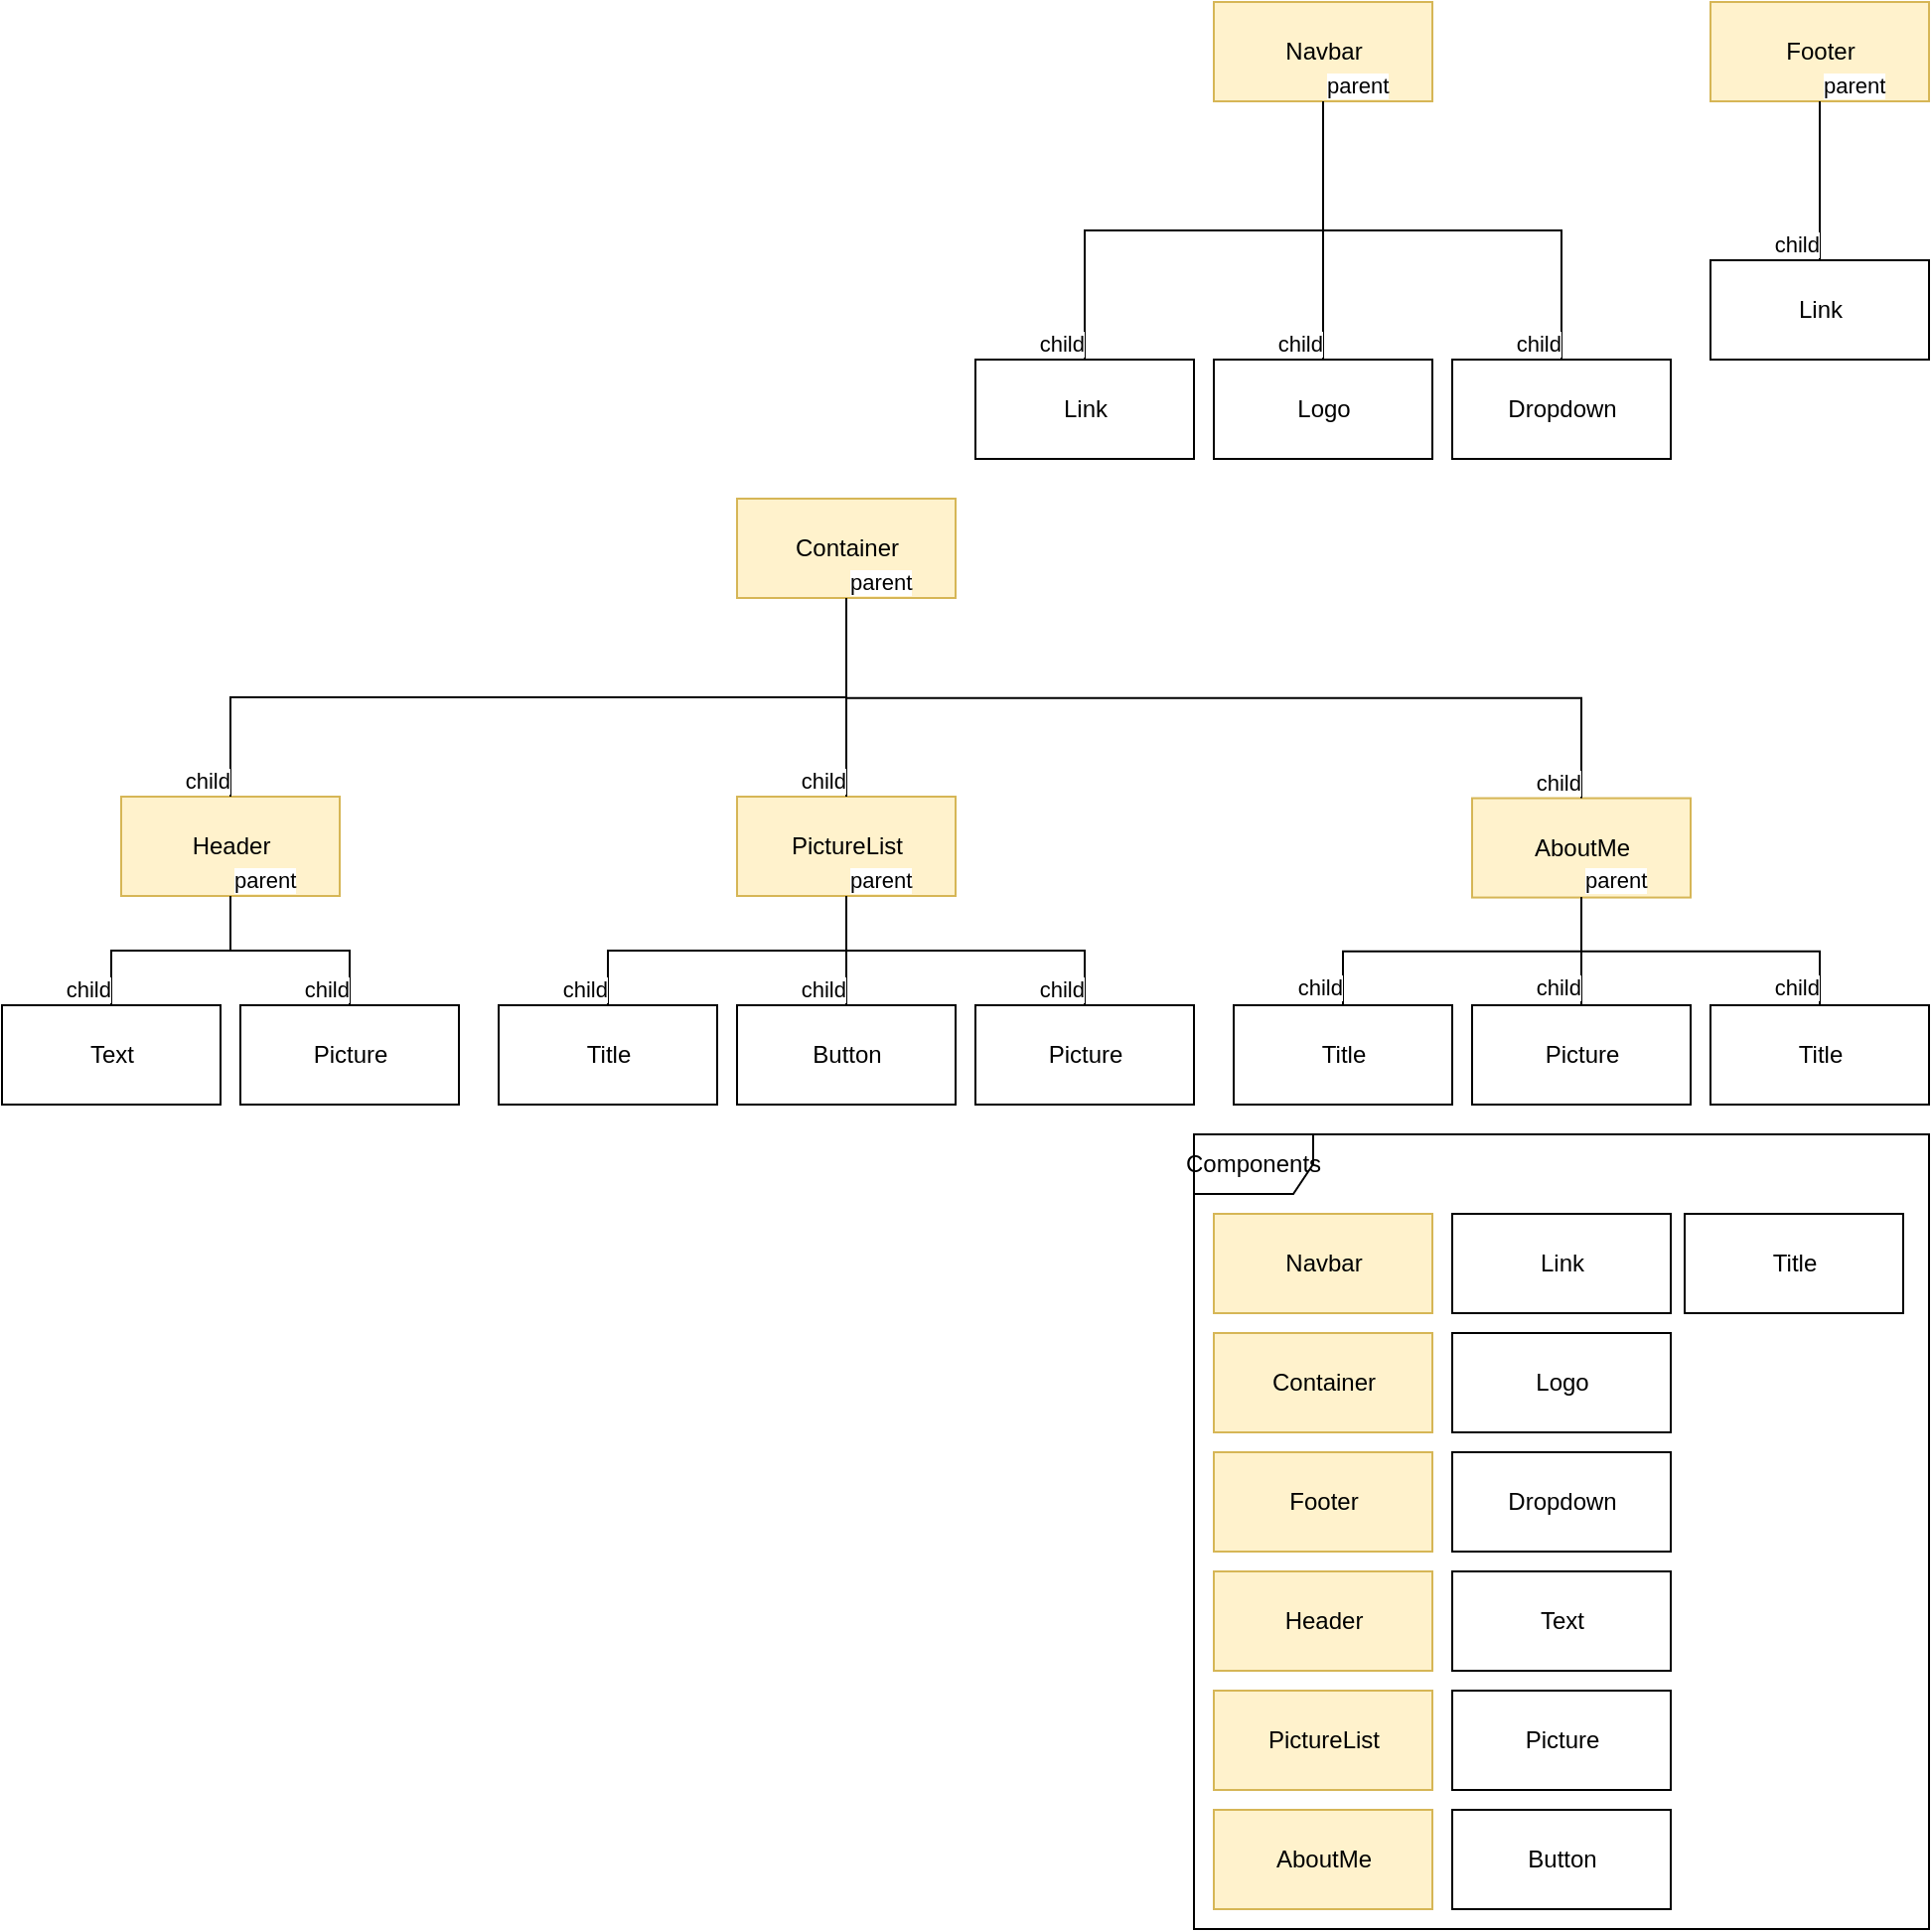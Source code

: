 <mxfile version="20.6.0" type="device"><diagram id="SULg32RnMwfIXaB2RzoY" name="Страница 1"><mxGraphModel dx="2012" dy="662" grid="1" gridSize="10" guides="1" tooltips="1" connect="1" arrows="1" fold="1" page="1" pageScale="1" pageWidth="827" pageHeight="1169" math="0" shadow="0"><root><mxCell id="0"/><mxCell id="1" parent="0"/><mxCell id="HaN5pM_F1TW7jbHJVYq_-1" value="Navbar" style="html=1;fillColor=#fff2cc;strokeColor=#d6b656;" vertex="1" parent="1"><mxGeometry x="450" y="20" width="110" height="50" as="geometry"/></mxCell><mxCell id="HaN5pM_F1TW7jbHJVYq_-2" value="Container" style="html=1;fillColor=#fff2cc;strokeColor=#d6b656;" vertex="1" parent="1"><mxGeometry x="210" y="270" width="110" height="50" as="geometry"/></mxCell><mxCell id="HaN5pM_F1TW7jbHJVYq_-3" value="Footer" style="html=1;fillColor=#fff2cc;strokeColor=#d6b656;" vertex="1" parent="1"><mxGeometry x="700" y="20" width="110" height="50" as="geometry"/></mxCell><mxCell id="HaN5pM_F1TW7jbHJVYq_-4" value="Link" style="html=1;" vertex="1" parent="1"><mxGeometry x="330" y="200" width="110" height="50" as="geometry"/></mxCell><mxCell id="HaN5pM_F1TW7jbHJVYq_-6" value="" style="endArrow=none;html=1;edgeStyle=orthogonalEdgeStyle;rounded=0;exitX=0.5;exitY=1;exitDx=0;exitDy=0;entryX=0.5;entryY=0;entryDx=0;entryDy=0;" edge="1" parent="1" source="HaN5pM_F1TW7jbHJVYq_-1" target="HaN5pM_F1TW7jbHJVYq_-4"><mxGeometry relative="1" as="geometry"><mxPoint x="510" y="260" as="sourcePoint"/><mxPoint x="670" y="260" as="targetPoint"/></mxGeometry></mxCell><mxCell id="HaN5pM_F1TW7jbHJVYq_-7" value="parent" style="edgeLabel;resizable=0;html=1;align=left;verticalAlign=bottom;" connectable="0" vertex="1" parent="HaN5pM_F1TW7jbHJVYq_-6"><mxGeometry x="-1" relative="1" as="geometry"/></mxCell><mxCell id="HaN5pM_F1TW7jbHJVYq_-8" value="child" style="edgeLabel;resizable=0;html=1;align=right;verticalAlign=bottom;" connectable="0" vertex="1" parent="HaN5pM_F1TW7jbHJVYq_-6"><mxGeometry x="1" relative="1" as="geometry"/></mxCell><mxCell id="HaN5pM_F1TW7jbHJVYq_-9" value="Logo" style="html=1;" vertex="1" parent="1"><mxGeometry x="450" y="200" width="110" height="50" as="geometry"/></mxCell><mxCell id="HaN5pM_F1TW7jbHJVYq_-10" value="" style="endArrow=none;html=1;edgeStyle=orthogonalEdgeStyle;rounded=0;exitX=0.5;exitY=1;exitDx=0;exitDy=0;entryX=0.5;entryY=0;entryDx=0;entryDy=0;" edge="1" parent="1" source="HaN5pM_F1TW7jbHJVYq_-1" target="HaN5pM_F1TW7jbHJVYq_-9"><mxGeometry relative="1" as="geometry"><mxPoint x="510" y="260" as="sourcePoint"/><mxPoint x="670" y="260" as="targetPoint"/></mxGeometry></mxCell><mxCell id="HaN5pM_F1TW7jbHJVYq_-11" value="parent" style="edgeLabel;resizable=0;html=1;align=left;verticalAlign=bottom;" connectable="0" vertex="1" parent="HaN5pM_F1TW7jbHJVYq_-10"><mxGeometry x="-1" relative="1" as="geometry"/></mxCell><mxCell id="HaN5pM_F1TW7jbHJVYq_-12" value="child" style="edgeLabel;resizable=0;html=1;align=right;verticalAlign=bottom;" connectable="0" vertex="1" parent="HaN5pM_F1TW7jbHJVYq_-10"><mxGeometry x="1" relative="1" as="geometry"/></mxCell><mxCell id="HaN5pM_F1TW7jbHJVYq_-13" value="Dropdown" style="html=1;" vertex="1" parent="1"><mxGeometry x="570" y="200" width="110" height="50" as="geometry"/></mxCell><mxCell id="HaN5pM_F1TW7jbHJVYq_-14" value="" style="endArrow=none;html=1;edgeStyle=orthogonalEdgeStyle;rounded=0;entryX=0.5;entryY=0;entryDx=0;entryDy=0;exitX=0.5;exitY=1;exitDx=0;exitDy=0;" edge="1" parent="1" source="HaN5pM_F1TW7jbHJVYq_-1" target="HaN5pM_F1TW7jbHJVYq_-13"><mxGeometry relative="1" as="geometry"><mxPoint x="430" y="120" as="sourcePoint"/><mxPoint x="535" y="210.0" as="targetPoint"/></mxGeometry></mxCell><mxCell id="HaN5pM_F1TW7jbHJVYq_-15" value="parent" style="edgeLabel;resizable=0;html=1;align=left;verticalAlign=bottom;" connectable="0" vertex="1" parent="HaN5pM_F1TW7jbHJVYq_-14"><mxGeometry x="-1" relative="1" as="geometry"/></mxCell><mxCell id="HaN5pM_F1TW7jbHJVYq_-16" value="child" style="edgeLabel;resizable=0;html=1;align=right;verticalAlign=bottom;" connectable="0" vertex="1" parent="HaN5pM_F1TW7jbHJVYq_-14"><mxGeometry x="1" relative="1" as="geometry"/></mxCell><mxCell id="HaN5pM_F1TW7jbHJVYq_-18" value="Link" style="html=1;" vertex="1" parent="1"><mxGeometry x="700" y="150" width="110" height="50" as="geometry"/></mxCell><mxCell id="HaN5pM_F1TW7jbHJVYq_-19" value="" style="endArrow=none;html=1;edgeStyle=orthogonalEdgeStyle;rounded=0;exitX=0.5;exitY=1;exitDx=0;exitDy=0;entryX=0.5;entryY=0;entryDx=0;entryDy=0;" edge="1" parent="1" source="HaN5pM_F1TW7jbHJVYq_-3" target="HaN5pM_F1TW7jbHJVYq_-18"><mxGeometry relative="1" as="geometry"><mxPoint x="780" y="100" as="sourcePoint"/><mxPoint x="940" y="100" as="targetPoint"/></mxGeometry></mxCell><mxCell id="HaN5pM_F1TW7jbHJVYq_-20" value="parent" style="edgeLabel;resizable=0;html=1;align=left;verticalAlign=bottom;" connectable="0" vertex="1" parent="HaN5pM_F1TW7jbHJVYq_-19"><mxGeometry x="-1" relative="1" as="geometry"/></mxCell><mxCell id="HaN5pM_F1TW7jbHJVYq_-21" value="child" style="edgeLabel;resizable=0;html=1;align=right;verticalAlign=bottom;" connectable="0" vertex="1" parent="HaN5pM_F1TW7jbHJVYq_-19"><mxGeometry x="1" relative="1" as="geometry"/></mxCell><mxCell id="HaN5pM_F1TW7jbHJVYq_-22" value="Header" style="html=1;fillColor=#fff2cc;strokeColor=#d6b656;" vertex="1" parent="1"><mxGeometry x="-100" y="420" width="110" height="50" as="geometry"/></mxCell><mxCell id="HaN5pM_F1TW7jbHJVYq_-23" value="" style="endArrow=none;html=1;edgeStyle=orthogonalEdgeStyle;rounded=0;entryX=0.5;entryY=0;entryDx=0;entryDy=0;exitX=0.5;exitY=1;exitDx=0;exitDy=0;" edge="1" parent="1" source="HaN5pM_F1TW7jbHJVYq_-2" target="HaN5pM_F1TW7jbHJVYq_-22"><mxGeometry relative="1" as="geometry"><mxPoint x="174" y="370" as="sourcePoint"/><mxPoint x="374" y="440" as="targetPoint"/></mxGeometry></mxCell><mxCell id="HaN5pM_F1TW7jbHJVYq_-24" value="parent" style="edgeLabel;resizable=0;html=1;align=left;verticalAlign=bottom;" connectable="0" vertex="1" parent="HaN5pM_F1TW7jbHJVYq_-23"><mxGeometry x="-1" relative="1" as="geometry"/></mxCell><mxCell id="HaN5pM_F1TW7jbHJVYq_-25" value="child" style="edgeLabel;resizable=0;html=1;align=right;verticalAlign=bottom;" connectable="0" vertex="1" parent="HaN5pM_F1TW7jbHJVYq_-23"><mxGeometry x="1" relative="1" as="geometry"/></mxCell><mxCell id="HaN5pM_F1TW7jbHJVYq_-26" value="PictureList" style="html=1;fillColor=#fff2cc;strokeColor=#d6b656;" vertex="1" parent="1"><mxGeometry x="210" y="420" width="110" height="50" as="geometry"/></mxCell><mxCell id="HaN5pM_F1TW7jbHJVYq_-27" value="" style="endArrow=none;html=1;edgeStyle=orthogonalEdgeStyle;rounded=0;exitX=0.5;exitY=1;exitDx=0;exitDy=0;entryX=0.5;entryY=0;entryDx=0;entryDy=0;" edge="1" parent="1" source="HaN5pM_F1TW7jbHJVYq_-2" target="HaN5pM_F1TW7jbHJVYq_-26"><mxGeometry relative="1" as="geometry"><mxPoint x="254" y="370" as="sourcePoint"/><mxPoint x="414" y="370" as="targetPoint"/></mxGeometry></mxCell><mxCell id="HaN5pM_F1TW7jbHJVYq_-28" value="parent" style="edgeLabel;resizable=0;html=1;align=left;verticalAlign=bottom;" connectable="0" vertex="1" parent="HaN5pM_F1TW7jbHJVYq_-27"><mxGeometry x="-1" relative="1" as="geometry"/></mxCell><mxCell id="HaN5pM_F1TW7jbHJVYq_-29" value="child" style="edgeLabel;resizable=0;html=1;align=right;verticalAlign=bottom;" connectable="0" vertex="1" parent="HaN5pM_F1TW7jbHJVYq_-27"><mxGeometry x="1" relative="1" as="geometry"/></mxCell><mxCell id="HaN5pM_F1TW7jbHJVYq_-30" value="Button" style="html=1;" vertex="1" parent="1"><mxGeometry x="210" y="525" width="110" height="50" as="geometry"/></mxCell><mxCell id="HaN5pM_F1TW7jbHJVYq_-31" value="" style="endArrow=none;html=1;edgeStyle=orthogonalEdgeStyle;rounded=0;exitX=0.5;exitY=1;exitDx=0;exitDy=0;entryX=0.5;entryY=0;entryDx=0;entryDy=0;" edge="1" parent="1" source="HaN5pM_F1TW7jbHJVYq_-26" target="HaN5pM_F1TW7jbHJVYq_-30"><mxGeometry relative="1" as="geometry"><mxPoint x="155" y="540" as="sourcePoint"/><mxPoint x="315" y="540" as="targetPoint"/></mxGeometry></mxCell><mxCell id="HaN5pM_F1TW7jbHJVYq_-32" value="parent" style="edgeLabel;resizable=0;html=1;align=left;verticalAlign=bottom;" connectable="0" vertex="1" parent="HaN5pM_F1TW7jbHJVYq_-31"><mxGeometry x="-1" relative="1" as="geometry"/></mxCell><mxCell id="HaN5pM_F1TW7jbHJVYq_-33" value="child" style="edgeLabel;resizable=0;html=1;align=right;verticalAlign=bottom;" connectable="0" vertex="1" parent="HaN5pM_F1TW7jbHJVYq_-31"><mxGeometry x="1" relative="1" as="geometry"/></mxCell><mxCell id="HaN5pM_F1TW7jbHJVYq_-35" value="Picture" style="html=1;" vertex="1" parent="1"><mxGeometry x="-40" y="525" width="110" height="50" as="geometry"/></mxCell><mxCell id="HaN5pM_F1TW7jbHJVYq_-36" value="" style="endArrow=none;html=1;edgeStyle=orthogonalEdgeStyle;rounded=0;entryX=0.5;entryY=0;entryDx=0;entryDy=0;exitX=0.5;exitY=1;exitDx=0;exitDy=0;" edge="1" parent="1" source="HaN5pM_F1TW7jbHJVYq_-22" target="HaN5pM_F1TW7jbHJVYq_-35"><mxGeometry relative="1" as="geometry"><mxPoint x="245" y="330.0" as="sourcePoint"/><mxPoint x="25" y="430" as="targetPoint"/></mxGeometry></mxCell><mxCell id="HaN5pM_F1TW7jbHJVYq_-37" value="parent" style="edgeLabel;resizable=0;html=1;align=left;verticalAlign=bottom;" connectable="0" vertex="1" parent="HaN5pM_F1TW7jbHJVYq_-36"><mxGeometry x="-1" relative="1" as="geometry"/></mxCell><mxCell id="HaN5pM_F1TW7jbHJVYq_-38" value="child" style="edgeLabel;resizable=0;html=1;align=right;verticalAlign=bottom;" connectable="0" vertex="1" parent="HaN5pM_F1TW7jbHJVYq_-36"><mxGeometry x="1" relative="1" as="geometry"/></mxCell><mxCell id="HaN5pM_F1TW7jbHJVYq_-39" value="AboutMe" style="html=1;fillColor=#fff2cc;strokeColor=#d6b656;" vertex="1" parent="1"><mxGeometry x="580" y="420.78" width="110" height="50" as="geometry"/></mxCell><mxCell id="HaN5pM_F1TW7jbHJVYq_-40" value="" style="endArrow=none;html=1;edgeStyle=orthogonalEdgeStyle;rounded=0;exitX=0.5;exitY=1;exitDx=0;exitDy=0;entryX=0.5;entryY=0;entryDx=0;entryDy=0;" edge="1" parent="1" source="HaN5pM_F1TW7jbHJVYq_-2" target="HaN5pM_F1TW7jbHJVYq_-39"><mxGeometry relative="1" as="geometry"><mxPoint x="564" y="300.0" as="sourcePoint"/><mxPoint x="564" y="400" as="targetPoint"/></mxGeometry></mxCell><mxCell id="HaN5pM_F1TW7jbHJVYq_-41" value="parent" style="edgeLabel;resizable=0;html=1;align=left;verticalAlign=bottom;" connectable="0" vertex="1" parent="HaN5pM_F1TW7jbHJVYq_-40"><mxGeometry x="-1" relative="1" as="geometry"/></mxCell><mxCell id="HaN5pM_F1TW7jbHJVYq_-42" value="child" style="edgeLabel;resizable=0;html=1;align=right;verticalAlign=bottom;" connectable="0" vertex="1" parent="HaN5pM_F1TW7jbHJVYq_-40"><mxGeometry x="1" relative="1" as="geometry"/></mxCell><mxCell id="HaN5pM_F1TW7jbHJVYq_-43" value="Picture" style="html=1;" vertex="1" parent="1"><mxGeometry x="580" y="525" width="110" height="50" as="geometry"/></mxCell><mxCell id="HaN5pM_F1TW7jbHJVYq_-44" value="" style="endArrow=none;html=1;edgeStyle=orthogonalEdgeStyle;rounded=0;entryX=0.5;entryY=0;entryDx=0;entryDy=0;exitX=0.5;exitY=1;exitDx=0;exitDy=0;" edge="1" parent="1" source="HaN5pM_F1TW7jbHJVYq_-39" target="HaN5pM_F1TW7jbHJVYq_-43"><mxGeometry relative="1" as="geometry"><mxPoint x="430" y="340" as="sourcePoint"/><mxPoint x="590" y="340" as="targetPoint"/></mxGeometry></mxCell><mxCell id="HaN5pM_F1TW7jbHJVYq_-45" value="parent" style="edgeLabel;resizable=0;html=1;align=left;verticalAlign=bottom;" connectable="0" vertex="1" parent="HaN5pM_F1TW7jbHJVYq_-44"><mxGeometry x="-1" relative="1" as="geometry"/></mxCell><mxCell id="HaN5pM_F1TW7jbHJVYq_-46" value="child" style="edgeLabel;resizable=0;html=1;align=right;verticalAlign=bottom;" connectable="0" vertex="1" parent="HaN5pM_F1TW7jbHJVYq_-44"><mxGeometry x="1" relative="1" as="geometry"/></mxCell><mxCell id="HaN5pM_F1TW7jbHJVYq_-47" value="Picture" style="html=1;" vertex="1" parent="1"><mxGeometry x="330" y="525" width="110" height="50" as="geometry"/></mxCell><mxCell id="HaN5pM_F1TW7jbHJVYq_-48" value="" style="endArrow=none;html=1;edgeStyle=orthogonalEdgeStyle;rounded=0;exitX=0.5;exitY=1;exitDx=0;exitDy=0;" edge="1" parent="1" source="HaN5pM_F1TW7jbHJVYq_-26" target="HaN5pM_F1TW7jbHJVYq_-47"><mxGeometry relative="1" as="geometry"><mxPoint x="290" y="480" as="sourcePoint"/><mxPoint x="210" y="535" as="targetPoint"/></mxGeometry></mxCell><mxCell id="HaN5pM_F1TW7jbHJVYq_-49" value="parent" style="edgeLabel;resizable=0;html=1;align=left;verticalAlign=bottom;" connectable="0" vertex="1" parent="HaN5pM_F1TW7jbHJVYq_-48"><mxGeometry x="-1" relative="1" as="geometry"/></mxCell><mxCell id="HaN5pM_F1TW7jbHJVYq_-50" value="child" style="edgeLabel;resizable=0;html=1;align=right;verticalAlign=bottom;" connectable="0" vertex="1" parent="HaN5pM_F1TW7jbHJVYq_-48"><mxGeometry x="1" relative="1" as="geometry"/></mxCell><mxCell id="HaN5pM_F1TW7jbHJVYq_-51" value="Text" style="html=1;" vertex="1" parent="1"><mxGeometry x="-160" y="525" width="110" height="50" as="geometry"/></mxCell><mxCell id="HaN5pM_F1TW7jbHJVYq_-52" value="" style="endArrow=none;html=1;edgeStyle=orthogonalEdgeStyle;rounded=0;entryX=0.5;entryY=0;entryDx=0;entryDy=0;exitX=0.5;exitY=1;exitDx=0;exitDy=0;" edge="1" parent="1" source="HaN5pM_F1TW7jbHJVYq_-22" target="HaN5pM_F1TW7jbHJVYq_-51"><mxGeometry relative="1" as="geometry"><mxPoint x="-49" y="470" as="sourcePoint"/><mxPoint x="25" y="535" as="targetPoint"/></mxGeometry></mxCell><mxCell id="HaN5pM_F1TW7jbHJVYq_-53" value="parent" style="edgeLabel;resizable=0;html=1;align=left;verticalAlign=bottom;" connectable="0" vertex="1" parent="HaN5pM_F1TW7jbHJVYq_-52"><mxGeometry x="-1" relative="1" as="geometry"/></mxCell><mxCell id="HaN5pM_F1TW7jbHJVYq_-54" value="child" style="edgeLabel;resizable=0;html=1;align=right;verticalAlign=bottom;" connectable="0" vertex="1" parent="HaN5pM_F1TW7jbHJVYq_-52"><mxGeometry x="1" relative="1" as="geometry"/></mxCell><mxCell id="HaN5pM_F1TW7jbHJVYq_-55" value="Title" style="html=1;" vertex="1" parent="1"><mxGeometry x="700" y="525" width="110" height="50" as="geometry"/></mxCell><mxCell id="HaN5pM_F1TW7jbHJVYq_-58" value="Components" style="shape=umlFrame;whiteSpace=wrap;html=1;" vertex="1" parent="1"><mxGeometry x="440" y="590" width="370" height="400" as="geometry"/></mxCell><mxCell id="HaN5pM_F1TW7jbHJVYq_-59" value="" style="endArrow=none;html=1;edgeStyle=orthogonalEdgeStyle;rounded=0;entryX=0.5;entryY=0;entryDx=0;entryDy=0;exitX=0.5;exitY=1;exitDx=0;exitDy=0;" edge="1" parent="1" source="HaN5pM_F1TW7jbHJVYq_-39" target="HaN5pM_F1TW7jbHJVYq_-55"><mxGeometry relative="1" as="geometry"><mxPoint x="705" y="480" as="sourcePoint"/><mxPoint x="635" y="535" as="targetPoint"/></mxGeometry></mxCell><mxCell id="HaN5pM_F1TW7jbHJVYq_-60" value="parent" style="edgeLabel;resizable=0;html=1;align=left;verticalAlign=bottom;" connectable="0" vertex="1" parent="HaN5pM_F1TW7jbHJVYq_-59"><mxGeometry x="-1" relative="1" as="geometry"/></mxCell><mxCell id="HaN5pM_F1TW7jbHJVYq_-61" value="child" style="edgeLabel;resizable=0;html=1;align=right;verticalAlign=bottom;" connectable="0" vertex="1" parent="HaN5pM_F1TW7jbHJVYq_-59"><mxGeometry x="1" relative="1" as="geometry"/></mxCell><mxCell id="HaN5pM_F1TW7jbHJVYq_-62" value="Title" style="html=1;" vertex="1" parent="1"><mxGeometry x="460" y="525" width="110" height="50" as="geometry"/></mxCell><mxCell id="HaN5pM_F1TW7jbHJVYq_-63" value="" style="endArrow=none;html=1;edgeStyle=orthogonalEdgeStyle;rounded=0;entryX=0.5;entryY=0;entryDx=0;entryDy=0;exitX=0.5;exitY=1;exitDx=0;exitDy=0;" edge="1" parent="1" source="HaN5pM_F1TW7jbHJVYq_-39" target="HaN5pM_F1TW7jbHJVYq_-62"><mxGeometry relative="1" as="geometry"><mxPoint x="635" y="480.78" as="sourcePoint"/><mxPoint x="785" y="535" as="targetPoint"/></mxGeometry></mxCell><mxCell id="HaN5pM_F1TW7jbHJVYq_-64" value="parent" style="edgeLabel;resizable=0;html=1;align=left;verticalAlign=bottom;" connectable="0" vertex="1" parent="HaN5pM_F1TW7jbHJVYq_-63"><mxGeometry x="-1" relative="1" as="geometry"/></mxCell><mxCell id="HaN5pM_F1TW7jbHJVYq_-65" value="child" style="edgeLabel;resizable=0;html=1;align=right;verticalAlign=bottom;" connectable="0" vertex="1" parent="HaN5pM_F1TW7jbHJVYq_-63"><mxGeometry x="1" relative="1" as="geometry"/></mxCell><mxCell id="HaN5pM_F1TW7jbHJVYq_-66" value="Navbar" style="html=1;fillColor=#fff2cc;strokeColor=#d6b656;" vertex="1" parent="1"><mxGeometry x="450" y="630" width="110" height="50" as="geometry"/></mxCell><mxCell id="HaN5pM_F1TW7jbHJVYq_-67" value="Container" style="html=1;fillColor=#fff2cc;strokeColor=#d6b656;" vertex="1" parent="1"><mxGeometry x="450" y="690" width="110" height="50" as="geometry"/></mxCell><mxCell id="HaN5pM_F1TW7jbHJVYq_-68" value="Footer" style="html=1;fillColor=#fff2cc;strokeColor=#d6b656;" vertex="1" parent="1"><mxGeometry x="450" y="750" width="110" height="50" as="geometry"/></mxCell><mxCell id="HaN5pM_F1TW7jbHJVYq_-69" value="Header" style="html=1;fillColor=#fff2cc;strokeColor=#d6b656;" vertex="1" parent="1"><mxGeometry x="450" y="810" width="110" height="50" as="geometry"/></mxCell><mxCell id="HaN5pM_F1TW7jbHJVYq_-72" value="PictureList" style="html=1;fillColor=#fff2cc;strokeColor=#d6b656;" vertex="1" parent="1"><mxGeometry x="450" y="870" width="110" height="50" as="geometry"/></mxCell><mxCell id="HaN5pM_F1TW7jbHJVYq_-73" value="AboutMe" style="html=1;fillColor=#fff2cc;strokeColor=#d6b656;" vertex="1" parent="1"><mxGeometry x="450" y="930" width="110" height="50" as="geometry"/></mxCell><mxCell id="HaN5pM_F1TW7jbHJVYq_-74" value="Link" style="html=1;" vertex="1" parent="1"><mxGeometry x="570" y="630" width="110" height="50" as="geometry"/></mxCell><mxCell id="HaN5pM_F1TW7jbHJVYq_-75" value="Logo" style="html=1;" vertex="1" parent="1"><mxGeometry x="570" y="690" width="110" height="50" as="geometry"/></mxCell><mxCell id="HaN5pM_F1TW7jbHJVYq_-76" value="Dropdown" style="html=1;" vertex="1" parent="1"><mxGeometry x="570" y="750" width="110" height="50" as="geometry"/></mxCell><mxCell id="HaN5pM_F1TW7jbHJVYq_-77" value="Text" style="html=1;" vertex="1" parent="1"><mxGeometry x="570" y="810" width="110" height="50" as="geometry"/></mxCell><mxCell id="HaN5pM_F1TW7jbHJVYq_-78" value="Picture" style="html=1;" vertex="1" parent="1"><mxGeometry x="570" y="870" width="110" height="50" as="geometry"/></mxCell><mxCell id="HaN5pM_F1TW7jbHJVYq_-79" value="Button" style="html=1;" vertex="1" parent="1"><mxGeometry x="570" y="930" width="110" height="50" as="geometry"/></mxCell><mxCell id="HaN5pM_F1TW7jbHJVYq_-80" value="Title" style="html=1;" vertex="1" parent="1"><mxGeometry x="687" y="630" width="110" height="50" as="geometry"/></mxCell><mxCell id="HaN5pM_F1TW7jbHJVYq_-84" value="Title" style="html=1;" vertex="1" parent="1"><mxGeometry x="90" y="525" width="110" height="50" as="geometry"/></mxCell><mxCell id="HaN5pM_F1TW7jbHJVYq_-85" value="" style="endArrow=none;html=1;edgeStyle=orthogonalEdgeStyle;rounded=0;exitX=0.5;exitY=1;exitDx=0;exitDy=0;entryX=0.5;entryY=0;entryDx=0;entryDy=0;" edge="1" parent="1" source="HaN5pM_F1TW7jbHJVYq_-26" target="HaN5pM_F1TW7jbHJVYq_-84"><mxGeometry relative="1" as="geometry"><mxPoint x="290" y="480.0" as="sourcePoint"/><mxPoint x="210" y="535.0" as="targetPoint"/></mxGeometry></mxCell><mxCell id="HaN5pM_F1TW7jbHJVYq_-86" value="parent" style="edgeLabel;resizable=0;html=1;align=left;verticalAlign=bottom;" connectable="0" vertex="1" parent="HaN5pM_F1TW7jbHJVYq_-85"><mxGeometry x="-1" relative="1" as="geometry"/></mxCell><mxCell id="HaN5pM_F1TW7jbHJVYq_-87" value="child" style="edgeLabel;resizable=0;html=1;align=right;verticalAlign=bottom;" connectable="0" vertex="1" parent="HaN5pM_F1TW7jbHJVYq_-85"><mxGeometry x="1" relative="1" as="geometry"/></mxCell></root></mxGraphModel></diagram></mxfile>